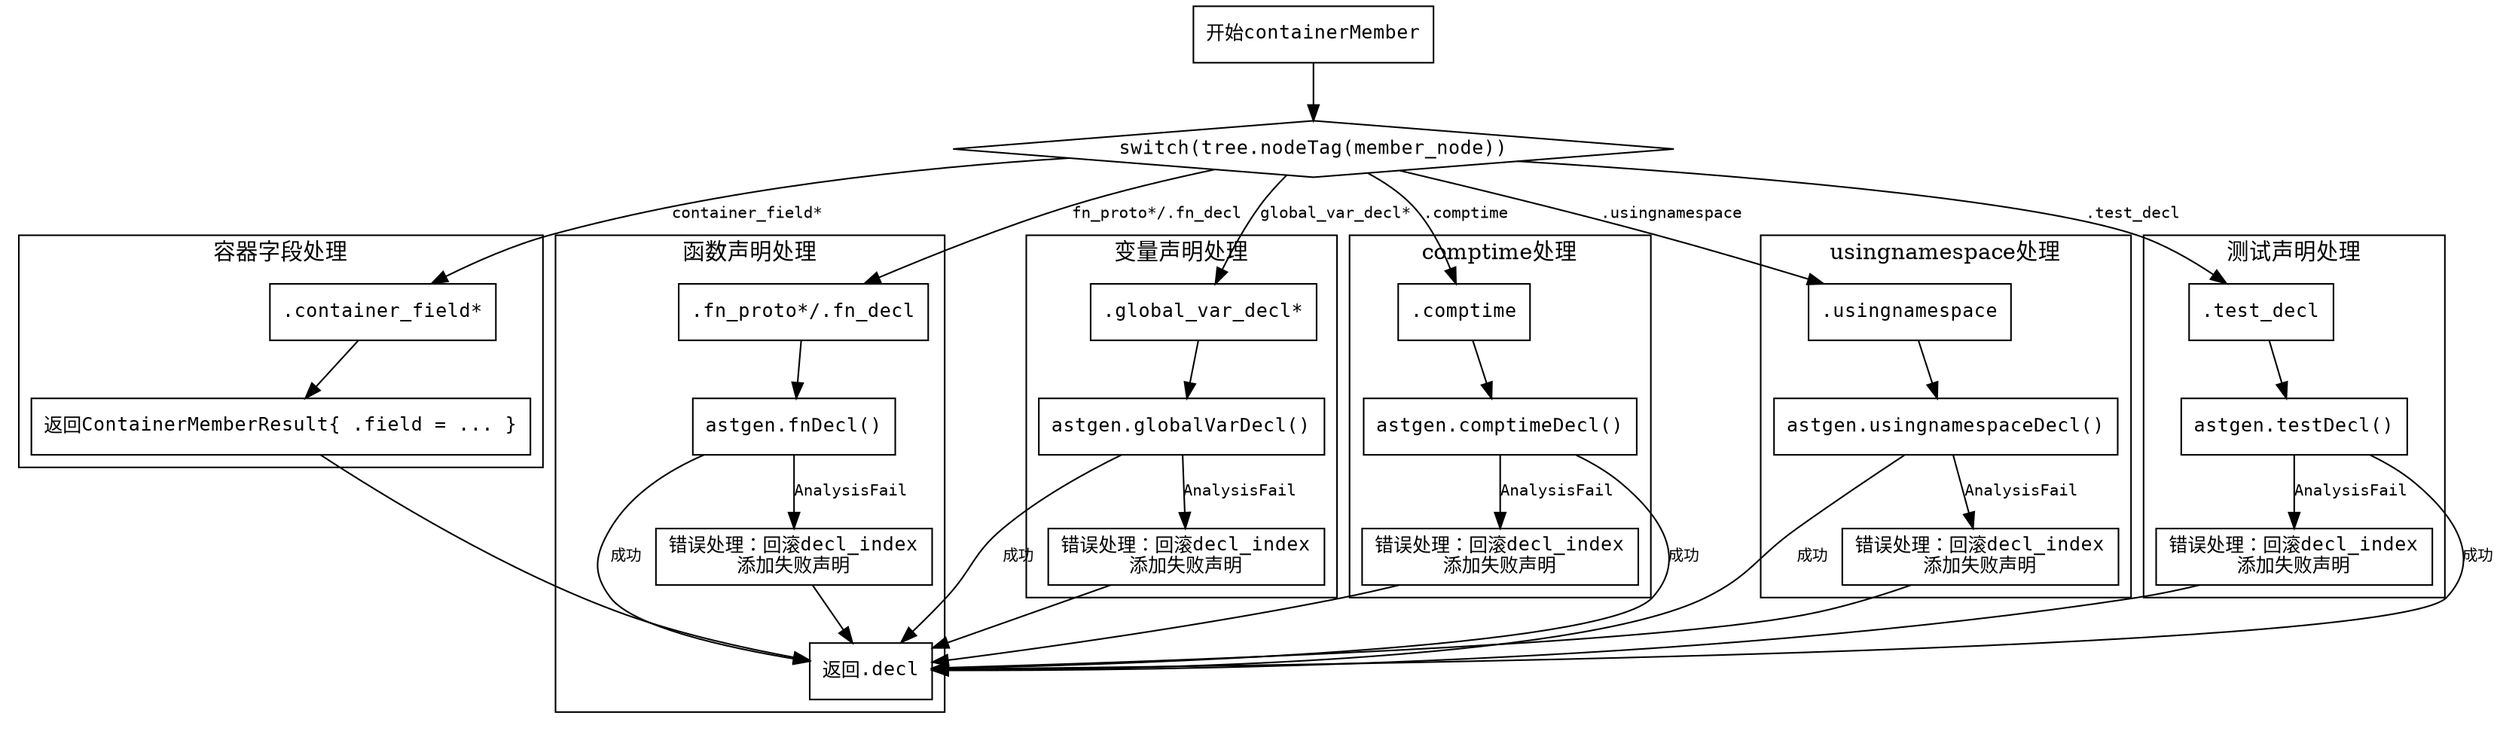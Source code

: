 
digraph flowchart {
    node [shape=rectangle fontname="Courier" fontsize=12];
    edge [fontname="Courier" fontsize=10];

    start [label="开始containerMember"];
    switch_node [label="switch(tree.nodeTag(member_node))" shape=diamond];
    end [label="返回.decl"];

    start -> switch_node;

    // 容器字段分支
    subgraph cluster_container_fields {
        label="容器字段处理";
        container_fields_case [label=".container_field*"];
        container_fields_result [label="返回ContainerMemberResult{ .field = ... }"];
        container_fields_case -> container_fields_result;
    }

    // 函数声明分支
    subgraph cluster_fn_decl {
        label="函数声明处理";
        fn_decl_case [label=".fn_proto*/.fn_decl"];
        process_fn_decl [label="astgen.fnDecl()"];
        handle_fn_error [label="错误处理：回滚decl_index\n添加失败声明"];
        fn_decl_case -> process_fn_decl;
        process_fn_decl -> end [label="成功"];
        process_fn_decl -> handle_fn_error [label="AnalysisFail"];
        handle_fn_error -> end;
    }

    // 变量声明分支
    subgraph cluster_var_decl {
        label="变量声明处理";
        var_decl_case [label=".global_var_decl*"];
        process_var_decl [label="astgen.globalVarDecl()"];
        handle_var_error [label="错误处理：回滚decl_index\n添加失败声明"];
        var_decl_case -> process_var_decl;
        process_var_decl -> end [label="成功"];
        process_var_decl -> handle_var_error [label="AnalysisFail"];
        handle_var_error -> end;
    }

    // comptime分支
    subgraph cluster_comptime {
        label="comptime处理";
        comptime_case [label=".comptime"];
        process_comptime [label="astgen.comptimeDecl()"];
        handle_comptime_error [label="错误处理：回滚decl_index\n添加失败声明"];
        comptime_case -> process_comptime;
        process_comptime -> end [label="成功"];
        process_comptime -> handle_comptime_error [label="AnalysisFail"];
        handle_comptime_error -> end;
    }

    // usingnamespace分支
    subgraph cluster_usingnamespace {
        label="usingnamespace处理";
        usingnamespace_case [label=".usingnamespace"];
        process_usingnamespace [label="astgen.usingnamespaceDecl()"];
        handle_usingnamespace_error [label="错误处理：回滚decl_index\n添加失败声明"];
        usingnamespace_case -> process_usingnamespace;
        process_usingnamespace -> end [label="成功"];
        process_usingnamespace -> handle_usingnamespace_error [label="AnalysisFail"];
        handle_usingnamespace_error -> end;
    }

    // test_decl分支
    subgraph cluster_test_decl {
        label="测试声明处理";
        test_decl_case [label=".test_decl"];
        process_test_decl [label="astgen.testDecl()"];
        handle_test_error [label="错误处理：回滚decl_index\n添加失败声明"];
        test_decl_case -> process_test_decl;
        process_test_decl -> end [label="成功"];
        process_test_decl -> handle_test_error [label="AnalysisFail"];
        handle_test_error -> end;
    }

    // 连接主switch节点
    switch_node -> container_fields_case [label="container_field*"];
    switch_node -> fn_decl_case [label="fn_proto*/.fn_decl"];
    switch_node -> var_decl_case [label="global_var_decl*"];
    switch_node -> comptime_case [label=".comptime"];
    switch_node -> usingnamespace_case [label=".usingnamespace"];
    switch_node -> test_decl_case [label=".test_decl"];
    container_fields_result -> end;
}
